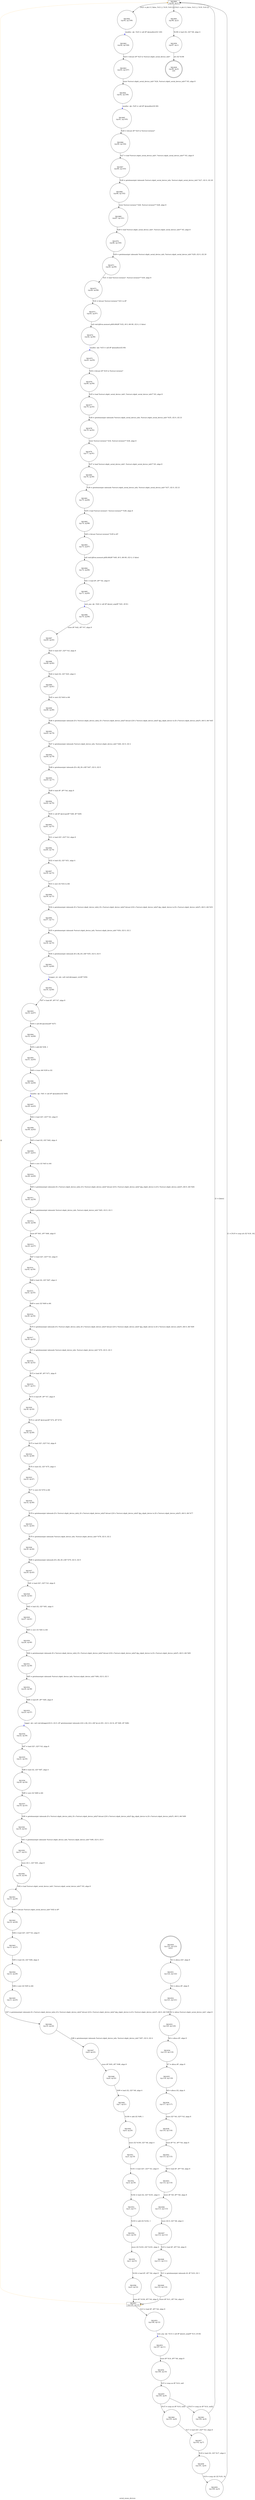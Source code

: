 digraph serial_enum_devices {
label="serial_enum_devices"
61828 [label="N61828\n(rp:96, ep:0)\nexit", shape="doublecircle"]
61829 [label="N61829\n(rp:123, ep:123)\nentry", shape="doublecircle"]
61829 -> 61831 [label="%3 = alloca i32*, align 8"]
61831 [label="N61831\n(rp:122, ep:122)", shape="circle"]
61831 -> 61832 [label="%4 = alloca i8*, align 8"]
61832 [label="N61832\n(rp:121, ep:121)", shape="circle"]
61832 -> 61833 [label="%5 = alloca %struct.rdpdr_serial_device_info*, align 8"]
61833 [label="N61833\n(rp:120, ep:120)", shape="circle"]
61833 -> 61834 [label="%6 = alloca i8*, align 8"]
61834 [label="N61834\n(rp:119, ep:119)", shape="circle"]
61834 -> 61835 [label="%7 = alloca i8*, align 8"]
61835 [label="N61835\n(rp:118, ep:118)", shape="circle"]
61835 -> 61836 [label="%8 = alloca i32, align 4"]
61836 [label="N61836\n(rp:117, ep:117)", shape="circle"]
61836 -> 61838 [label="store i32* %0, i32** %3, align 8"]
61838 [label="N61838\n(rp:116, ep:116)", shape="circle"]
61838 -> 61842 [label="store i8* %1, i8** %4, align 8"]
61842 [label="N61842\n(rp:115, ep:115)", shape="circle"]
61842 -> 61843 [label="%9 = load i8*, i8** %4, align 8"]
61843 [label="N61843\n(rp:114, ep:114)", shape="circle"]
61843 -> 61846 [label="store i8* %9, i8** %6, align 8"]
61846 [label="N61846\n(rp:113, ep:113)", shape="circle"]
61846 -> 61847 [label="store i32 0, i32* %8, align 4"]
61847 [label="N61847\n(rp:112, ep:112)", shape="circle"]
61847 -> 61848 [label="%10 = load i8*, i8** %4, align 8"]
61848 [label="N61848\n(rp:111, ep:111)", shape="circle"]
61848 -> 61849 [label="%11 = getelementptr inbounds i8, i8* %10, i32 1"]
61849 [label="N61849\n(rp:110, ep:110)", shape="circle"]
61849 -> 61851 [label="store i8* %11, i8** %4, align 8"]
61851 [label="N61851\n(rp:109, ep:13)", shape="box"]
61851 -> 61852 [label="%13 = load i8*, i8** %4, align 8"]
61851 -> 61851 [label="@", style="dashed", color="orange"]
61851 -> 61860 [label="@", style="dashed", color="orange"]
61852 [label="N61852\n(rp:108, ep:12)", shape="circle"]
61852 -> 61853 [label="next_arg --@-- %14 = call i8* @next_arg(i8* %13, i8 44)", style="dashed", color="blue"]
61853 [label="N61853\n(rp:107, ep:11)", shape="circle"]
61853 -> 61854 [label="store i8* %14, i8** %6, align 8"]
61854 [label="N61854\n(rp:106, ep:10)", shape="circle"]
61854 -> 61855 [label="%15 = icmp ne i8* %14, null"]
61855 [label="N61855\n(rp:105, ep:9)", shape="circle"]
61855 -> 61960 [label="[%15 = icmp ne i8* %14, null]"]
61855 -> 61961 [label="[!(%15 = icmp ne i8* %14, null)]"]
61857 [label="N61857\n(rp:102, ep:7)", shape="circle"]
61857 -> 61858 [label="%18 = load i32, i32* %17, align 4"]
61858 [label="N61858\n(rp:101, ep:6)", shape="circle"]
61858 -> 61859 [label="%19 = icmp ult i32 %18, 16"]
61859 [label="N61859\n(rp:100, ep:5)", shape="circle"]
61859 -> 61860 [label="21 = [%19 = icmp ult i32 %18, 16]"]
61860 [label="N61860\n(rp:99, ep:3)", shape="box"]
61860 -> 61964 [label="[%21 = phi i1 [ false, %12 ], [ %19, %16 ]]"]
61860 -> 61965 [label="[!(%21 = phi i1 [ false, %12 ], [ %19, %16 ])]"]
61862 [label="N61862\n(rp:94, ep:108)", shape="circle"]
61862 -> 61863 [label="%24 = bitcast i8* %23 to %struct.rdpdr_serial_device_info*"]
61863 [label="N61863\n(rp:93, ep:107)", shape="circle"]
61863 -> 61864 [label="store %struct.rdpdr_serial_device_info* %24, %struct.rdpdr_serial_device_info** %5, align 8"]
61864 [label="N61864\n(rp:92, ep:106)", shape="circle"]
61864 -> 61865 [label="xmalloc --@-- %25 = call i8* @xmalloc(i32 60)", style="dashed", color="blue"]
61865 [label="N61865\n(rp:91, ep:105)", shape="circle"]
61865 -> 61866 [label="%26 = bitcast i8* %25 to %struct.termios*"]
61866 [label="N61866\n(rp:90, ep:104)", shape="circle"]
61866 -> 61867 [label="%27 = load %struct.rdpdr_serial_device_info*, %struct.rdpdr_serial_device_info** %5, align 8"]
61867 [label="N61867\n(rp:89, ep:103)", shape="circle"]
61867 -> 61868 [label="%28 = getelementptr inbounds %struct.rdpdr_serial_device_info, %struct.rdpdr_serial_device_info* %27, i32 0, i32 20"]
61868 [label="N61868\n(rp:88, ep:102)", shape="circle"]
61868 -> 61869 [label="store %struct.termios* %26, %struct.termios** %28, align 8"]
61869 [label="N61869\n(rp:87, ep:101)", shape="circle"]
61869 -> 61870 [label="%29 = load %struct.rdpdr_serial_device_info*, %struct.rdpdr_serial_device_info** %5, align 8"]
61870 [label="N61870\n(rp:86, ep:100)", shape="circle"]
61870 -> 61871 [label="%30 = getelementptr inbounds %struct.rdpdr_serial_device_info, %struct.rdpdr_serial_device_info* %29, i32 0, i32 20"]
61871 [label="N61871\n(rp:85, ep:99)", shape="circle"]
61871 -> 61872 [label="%31 = load %struct.termios*, %struct.termios** %30, align 8"]
61872 [label="N61872\n(rp:84, ep:98)", shape="circle"]
61872 -> 61873 [label="%32 = bitcast %struct.termios* %31 to i8*"]
61873 [label="N61873\n(rp:83, ep:97)", shape="circle"]
61873 -> 61874 [label="call void @llvm.memset.p0i8.i64(i8* %32, i8 0, i64 60, i32 4, i1 false)"]
61874 [label="N61874\n(rp:82, ep:96)", shape="circle"]
61874 -> 61875 [label="xmalloc --@-- %33 = call i8* @xmalloc(i32 60)", style="dashed", color="blue"]
61875 [label="N61875\n(rp:81, ep:95)", shape="circle"]
61875 -> 61876 [label="%34 = bitcast i8* %33 to %struct.termios*"]
61876 [label="N61876\n(rp:80, ep:94)", shape="circle"]
61876 -> 61877 [label="%35 = load %struct.rdpdr_serial_device_info*, %struct.rdpdr_serial_device_info** %5, align 8"]
61877 [label="N61877\n(rp:79, ep:93)", shape="circle"]
61877 -> 61878 [label="%36 = getelementptr inbounds %struct.rdpdr_serial_device_info, %struct.rdpdr_serial_device_info* %35, i32 0, i32 21"]
61878 [label="N61878\n(rp:78, ep:92)", shape="circle"]
61878 -> 61879 [label="store %struct.termios* %34, %struct.termios** %36, align 8"]
61879 [label="N61879\n(rp:77, ep:91)", shape="circle"]
61879 -> 61880 [label="%37 = load %struct.rdpdr_serial_device_info*, %struct.rdpdr_serial_device_info** %5, align 8"]
61880 [label="N61880\n(rp:76, ep:90)", shape="circle"]
61880 -> 61881 [label="%38 = getelementptr inbounds %struct.rdpdr_serial_device_info, %struct.rdpdr_serial_device_info* %37, i32 0, i32 21"]
61881 [label="N61881\n(rp:75, ep:89)", shape="circle"]
61881 -> 61882 [label="%39 = load %struct.termios*, %struct.termios** %38, align 8"]
61882 [label="N61882\n(rp:74, ep:88)", shape="circle"]
61882 -> 61883 [label="%40 = bitcast %struct.termios* %39 to i8*"]
61883 [label="N61883\n(rp:73, ep:87)", shape="circle"]
61883 -> 61884 [label="call void @llvm.memset.p0i8.i64(i8* %40, i8 0, i64 60, i32 4, i1 false)"]
61884 [label="N61884\n(rp:72, ep:86)", shape="circle"]
61884 -> 61885 [label="%41 = load i8*, i8** %4, align 8"]
61885 [label="N61885\n(rp:71, ep:85)", shape="circle"]
61885 -> 61886 [label="next_arg --@-- %42 = call i8* @next_arg(i8* %41, i8 61)", style="dashed", color="blue"]
61886 [label="N61886\n(rp:70, ep:84)", shape="circle"]
61886 -> 61887 [label="store i8* %42, i8** %7, align 8"]
61887 [label="N61887\n(rp:69, ep:83)", shape="circle"]
61887 -> 61888 [label="%43 = load i32*, i32** %3, align 8"]
61888 [label="N61888\n(rp:68, ep:82)", shape="circle"]
61888 -> 61889 [label="%44 = load i32, i32* %43, align 4"]
61889 [label="N61889\n(rp:67, ep:81)", shape="circle"]
61889 -> 61890 [label="%45 = zext i32 %44 to i64"]
61890 [label="N61890\n(rp:66, ep:80)", shape="circle"]
61890 -> 61891 [label="%46 = getelementptr inbounds [0 x %struct.rdpdr_device_info], [0 x %struct.rdpdr_device_info]* bitcast ([16 x %struct.rdpdr_device_info]* @g_rdpdr_device to [0 x %struct.rdpdr_device_info]*), i64 0, i64 %45"]
61891 [label="N61891\n(rp:65, ep:79)", shape="circle"]
61891 -> 61892 [label="%47 = getelementptr inbounds %struct.rdpdr_device_info, %struct.rdpdr_device_info* %46, i32 0, i32 2"]
61892 [label="N61892\n(rp:64, ep:78)", shape="circle"]
61892 -> 61893 [label="%48 = getelementptr inbounds [8 x i8], [8 x i8]* %47, i32 0, i32 0"]
61893 [label="N61893\n(rp:63, ep:77)", shape="circle"]
61893 -> 61894 [label="%49 = load i8*, i8** %4, align 8"]
61894 [label="N61894\n(rp:62, ep:76)", shape="circle"]
61894 -> 61895 [label="%50 = call i8* @strcpy(i8* %48, i8* %49)"]
61895 [label="N61895\n(rp:61, ep:75)", shape="circle"]
61895 -> 61896 [label="%51 = load i32*, i32** %3, align 8"]
61896 [label="N61896\n(rp:60, ep:74)", shape="circle"]
61896 -> 61897 [label="%52 = load i32, i32* %51, align 4"]
61897 [label="N61897\n(rp:59, ep:73)", shape="circle"]
61897 -> 61898 [label="%53 = zext i32 %52 to i64"]
61898 [label="N61898\n(rp:58, ep:72)", shape="circle"]
61898 -> 61899 [label="%54 = getelementptr inbounds [0 x %struct.rdpdr_device_info], [0 x %struct.rdpdr_device_info]* bitcast ([16 x %struct.rdpdr_device_info]* @g_rdpdr_device to [0 x %struct.rdpdr_device_info]*), i64 0, i64 %53"]
61899 [label="N61899\n(rp:57, ep:71)", shape="circle"]
61899 -> 61900 [label="%55 = getelementptr inbounds %struct.rdpdr_device_info, %struct.rdpdr_device_info* %54, i32 0, i32 2"]
61900 [label="N61900\n(rp:56, ep:70)", shape="circle"]
61900 -> 61901 [label="%56 = getelementptr inbounds [8 x i8], [8 x i8]* %55, i32 0, i32 0"]
61901 [label="N61901\n(rp:55, ep:69)", shape="circle"]
61901 -> 61902 [label="toupper_str --@-- call void @toupper_str(i8* %56)", style="dashed", color="blue"]
61902 [label="N61902\n(rp:54, ep:68)", shape="circle"]
61902 -> 61903 [label="%57 = load i8*, i8** %7, align 8"]
61903 [label="N61903\n(rp:53, ep:67)", shape="circle"]
61903 -> 61904 [label="%58 = call i64 @strlen(i8* %57)"]
61904 [label="N61904\n(rp:52, ep:66)", shape="circle"]
61904 -> 61905 [label="%59 = add i64 %58, 1"]
61905 [label="N61905\n(rp:51, ep:65)", shape="circle"]
61905 -> 61906 [label="%60 = trunc i64 %59 to i32"]
61906 [label="N61906\n(rp:50, ep:64)", shape="circle"]
61906 -> 61907 [label="xmalloc --@-- %61 = call i8* @xmalloc(i32 %60)", style="dashed", color="blue"]
61907 [label="N61907\n(rp:49, ep:63)", shape="circle"]
61907 -> 61908 [label="%62 = load i32*, i32** %3, align 8"]
61908 [label="N61908\n(rp:48, ep:62)", shape="circle"]
61908 -> 61909 [label="%63 = load i32, i32* %62, align 4"]
61909 [label="N61909\n(rp:47, ep:61)", shape="circle"]
61909 -> 61910 [label="%64 = zext i32 %63 to i64"]
61910 [label="N61910\n(rp:46, ep:60)", shape="circle"]
61910 -> 61911 [label="%65 = getelementptr inbounds [0 x %struct.rdpdr_device_info], [0 x %struct.rdpdr_device_info]* bitcast ([16 x %struct.rdpdr_device_info]* @g_rdpdr_device to [0 x %struct.rdpdr_device_info]*), i64 0, i64 %64"]
61911 [label="N61911\n(rp:45, ep:59)", shape="circle"]
61911 -> 61912 [label="%66 = getelementptr inbounds %struct.rdpdr_device_info, %struct.rdpdr_device_info* %65, i32 0, i32 3"]
61912 [label="N61912\n(rp:44, ep:58)", shape="circle"]
61912 -> 61913 [label="store i8* %61, i8** %66, align 8"]
61913 [label="N61913\n(rp:43, ep:57)", shape="circle"]
61913 -> 61914 [label="%67 = load i32*, i32** %3, align 8"]
61914 [label="N61914\n(rp:42, ep:56)", shape="circle"]
61914 -> 61915 [label="%68 = load i32, i32* %67, align 4"]
61915 [label="N61915\n(rp:41, ep:55)", shape="circle"]
61915 -> 61916 [label="%69 = zext i32 %68 to i64"]
61916 [label="N61916\n(rp:40, ep:54)", shape="circle"]
61916 -> 61917 [label="%70 = getelementptr inbounds [0 x %struct.rdpdr_device_info], [0 x %struct.rdpdr_device_info]* bitcast ([16 x %struct.rdpdr_device_info]* @g_rdpdr_device to [0 x %struct.rdpdr_device_info]*), i64 0, i64 %69"]
61917 [label="N61917\n(rp:39, ep:53)", shape="circle"]
61917 -> 61918 [label="%71 = getelementptr inbounds %struct.rdpdr_device_info, %struct.rdpdr_device_info* %70, i32 0, i32 3"]
61918 [label="N61918\n(rp:38, ep:52)", shape="circle"]
61918 -> 61919 [label="%72 = load i8*, i8** %71, align 8"]
61919 [label="N61919\n(rp:37, ep:51)", shape="circle"]
61919 -> 61920 [label="%73 = load i8*, i8** %7, align 8"]
61920 [label="N61920\n(rp:36, ep:50)", shape="circle"]
61920 -> 61921 [label="%74 = call i8* @strcpy(i8* %72, i8* %73)"]
61921 [label="N61921\n(rp:35, ep:49)", shape="circle"]
61921 -> 61922 [label="%75 = load i32*, i32** %3, align 8"]
61922 [label="N61922\n(rp:34, ep:48)", shape="circle"]
61922 -> 61923 [label="%76 = load i32, i32* %75, align 4"]
61923 [label="N61923\n(rp:33, ep:47)", shape="circle"]
61923 -> 61924 [label="%77 = zext i32 %76 to i64"]
61924 [label="N61924\n(rp:32, ep:46)", shape="circle"]
61924 -> 61925 [label="%78 = getelementptr inbounds [0 x %struct.rdpdr_device_info], [0 x %struct.rdpdr_device_info]* bitcast ([16 x %struct.rdpdr_device_info]* @g_rdpdr_device to [0 x %struct.rdpdr_device_info]*), i64 0, i64 %77"]
61925 [label="N61925\n(rp:31, ep:45)", shape="circle"]
61925 -> 61926 [label="%79 = getelementptr inbounds %struct.rdpdr_device_info, %struct.rdpdr_device_info* %78, i32 0, i32 2"]
61926 [label="N61926\n(rp:30, ep:44)", shape="circle"]
61926 -> 61927 [label="%80 = getelementptr inbounds [8 x i8], [8 x i8]* %79, i32 0, i32 0"]
61927 [label="N61927\n(rp:29, ep:43)", shape="circle"]
61927 -> 61928 [label="%81 = load i32*, i32** %3, align 8"]
61928 [label="N61928\n(rp:28, ep:42)", shape="circle"]
61928 -> 61929 [label="%82 = load i32, i32* %81, align 4"]
61929 [label="N61929\n(rp:27, ep:41)", shape="circle"]
61929 -> 61930 [label="%83 = zext i32 %82 to i64"]
61930 [label="N61930\n(rp:26, ep:40)", shape="circle"]
61930 -> 61931 [label="%84 = getelementptr inbounds [0 x %struct.rdpdr_device_info], [0 x %struct.rdpdr_device_info]* bitcast ([16 x %struct.rdpdr_device_info]* @g_rdpdr_device to [0 x %struct.rdpdr_device_info]*), i64 0, i64 %83"]
61931 [label="N61931\n(rp:25, ep:39)", shape="circle"]
61931 -> 61932 [label="%85 = getelementptr inbounds %struct.rdpdr_device_info, %struct.rdpdr_device_info* %84, i32 0, i32 3"]
61932 [label="N61932\n(rp:24, ep:38)", shape="circle"]
61932 -> 61933 [label="%86 = load i8*, i8** %85, align 8"]
61933 [label="N61933\n(rp:23, ep:37)", shape="circle"]
61933 -> 61934 [label="logger --@-- call void @logger(i32 6, i32 0, i8* getelementptr inbounds ([32 x i8], [32 x i8]* @.str.301, i32 0, i32 0), i8* %80, i8* %86)", style="dashed", color="blue"]
61934 [label="N61934\n(rp:22, ep:36)", shape="circle"]
61934 -> 61935 [label="%87 = load i32*, i32** %3, align 8"]
61935 [label="N61935\n(rp:21, ep:35)", shape="circle"]
61935 -> 61936 [label="%88 = load i32, i32* %87, align 4"]
61936 [label="N61936\n(rp:20, ep:34)", shape="circle"]
61936 -> 61937 [label="%89 = zext i32 %88 to i64"]
61937 [label="N61937\n(rp:19, ep:33)", shape="circle"]
61937 -> 61938 [label="%90 = getelementptr inbounds [0 x %struct.rdpdr_device_info], [0 x %struct.rdpdr_device_info]* bitcast ([16 x %struct.rdpdr_device_info]* @g_rdpdr_device to [0 x %struct.rdpdr_device_info]*), i64 0, i64 %89"]
61938 [label="N61938\n(rp:18, ep:32)", shape="circle"]
61938 -> 61939 [label="%91 = getelementptr inbounds %struct.rdpdr_device_info, %struct.rdpdr_device_info* %90, i32 0, i32 0"]
61939 [label="N61939\n(rp:17, ep:31)", shape="circle"]
61939 -> 61940 [label="store i32 1, i32* %91, align 8"]
61940 [label="N61940\n(rp:16, ep:30)", shape="circle"]
61940 -> 61941 [label="%92 = load %struct.rdpdr_serial_device_info*, %struct.rdpdr_serial_device_info** %5, align 8"]
61941 [label="N61941\n(rp:15, ep:29)", shape="circle"]
61941 -> 61942 [label="%93 = bitcast %struct.rdpdr_serial_device_info* %92 to i8*"]
61942 [label="N61942\n(rp:14, ep:28)", shape="circle"]
61942 -> 61943 [label="%94 = load i32*, i32** %3, align 8"]
61943 [label="N61943\n(rp:13, ep:27)", shape="circle"]
61943 -> 61944 [label="%95 = load i32, i32* %94, align 4"]
61944 [label="N61944\n(rp:12, ep:26)", shape="circle"]
61944 -> 61945 [label="%96 = zext i32 %95 to i64"]
61945 [label="N61945\n(rp:11, ep:25)", shape="circle"]
61945 -> 61946 [label="%97 = getelementptr inbounds [0 x %struct.rdpdr_device_info], [0 x %struct.rdpdr_device_info]* bitcast ([16 x %struct.rdpdr_device_info]* @g_rdpdr_device to [0 x %struct.rdpdr_device_info]*), i64 0, i64 %96"]
61946 [label="N61946\n(rp:10, ep:24)", shape="circle"]
61946 -> 61947 [label="%98 = getelementptr inbounds %struct.rdpdr_device_info, %struct.rdpdr_device_info* %97, i32 0, i32 4"]
61947 [label="N61947\n(rp:9, ep:23)", shape="circle"]
61947 -> 61948 [label="store i8* %93, i8** %98, align 8"]
61948 [label="N61948\n(rp:8, ep:22)", shape="circle"]
61948 -> 61949 [label="%99 = load i32, i32* %8, align 4"]
61949 [label="N61949\n(rp:7, ep:21)", shape="circle"]
61949 -> 61950 [label="%100 = add i32 %99, 1"]
61950 [label="N61950\n(rp:6, ep:20)", shape="circle"]
61950 -> 61951 [label="store i32 %100, i32* %8, align 4"]
61951 [label="N61951\n(rp:5, ep:19)", shape="circle"]
61951 -> 61952 [label="%101 = load i32*, i32** %3, align 8"]
61952 [label="N61952\n(rp:4, ep:18)", shape="circle"]
61952 -> 61953 [label="%102 = load i32, i32* %101, align 4"]
61953 [label="N61953\n(rp:3, ep:17)", shape="circle"]
61953 -> 61954 [label="%103 = add i32 %102, 1"]
61954 [label="N61954\n(rp:2, ep:16)", shape="circle"]
61954 -> 61955 [label="store i32 %103, i32* %101, align 4"]
61955 [label="N61955\n(rp:1, ep:15)", shape="circle"]
61955 -> 61956 [label="%104 = load i8*, i8** %6, align 8"]
61956 [label="N61956\n(rp:0, ep:14)", shape="circle"]
61956 -> 61851 [label="store i8* %104, i8** %4, align 8"]
61959 [label="N61959\n(rp:97, ep:1)", shape="circle"]
61959 -> 61828 [label="ret i32 %106"]
61960 [label="N61960\n(rp:103, ep:8)", shape="circle"]
61960 -> 61857 [label="%17 = load i32*, i32** %3, align 8"]
61961 [label="N61961\n(rp:104, ep:4)", shape="circle"]
61961 -> 61860 [label="21 = [false]"]
61964 [label="N61964\n(rp:95, ep:109)", shape="circle"]
61964 -> 61862 [label="xmalloc --@-- %23 = call i8* @xmalloc(i32 120)", style="dashed", color="blue"]
61965 [label="N61965\n(rp:98, ep:2)", shape="circle"]
61965 -> 61959 [label="%106 = load i32, i32* %8, align 4"]
}
